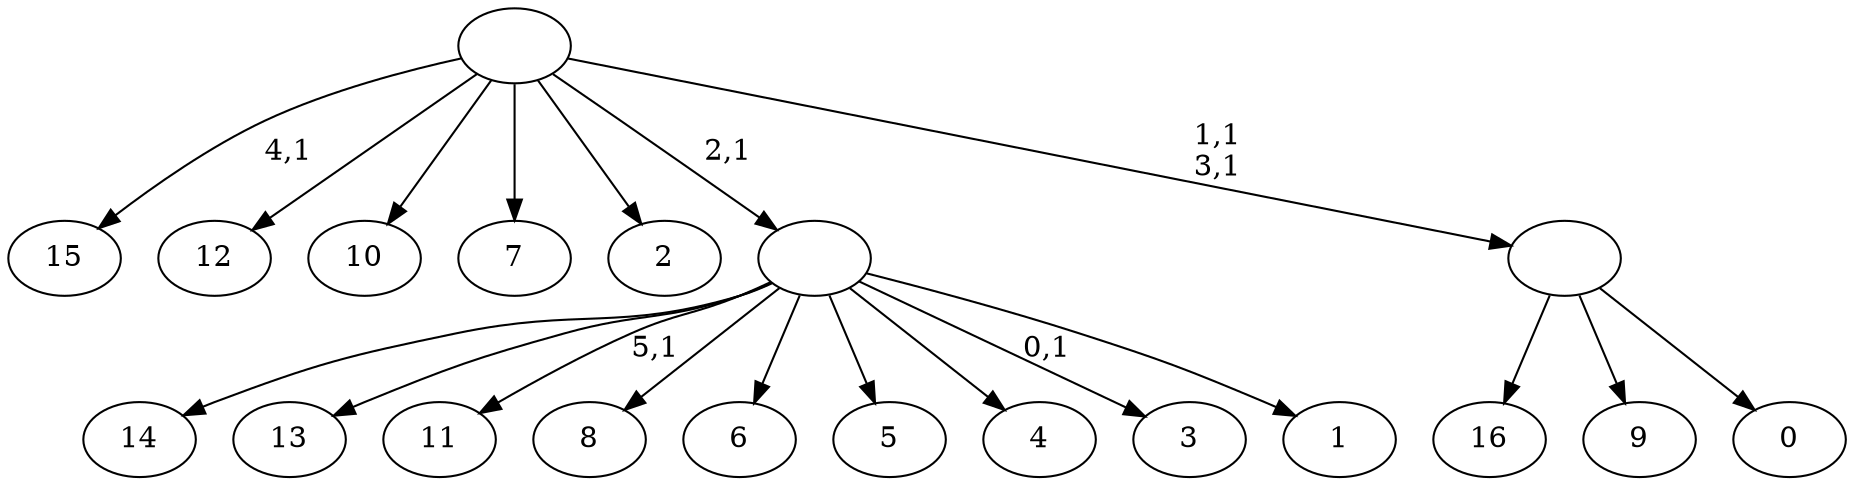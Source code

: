 digraph T {
	23 [label="16"]
	22 [label="15"]
	20 [label="14"]
	19 [label="13"]
	18 [label="12"]
	17 [label="11"]
	15 [label="10"]
	14 [label="9"]
	13 [label="8"]
	12 [label="7"]
	11 [label="6"]
	10 [label="5"]
	9 [label="4"]
	8 [label="3"]
	6 [label="2"]
	5 [label="1"]
	4 [label=""]
	3 [label="0"]
	2 [label=""]
	0 [label=""]
	4 -> 8 [label="0,1"]
	4 -> 17 [label="5,1"]
	4 -> 20 [label=""]
	4 -> 19 [label=""]
	4 -> 13 [label=""]
	4 -> 11 [label=""]
	4 -> 10 [label=""]
	4 -> 9 [label=""]
	4 -> 5 [label=""]
	2 -> 23 [label=""]
	2 -> 14 [label=""]
	2 -> 3 [label=""]
	0 -> 2 [label="1,1\n3,1"]
	0 -> 22 [label="4,1"]
	0 -> 18 [label=""]
	0 -> 15 [label=""]
	0 -> 12 [label=""]
	0 -> 6 [label=""]
	0 -> 4 [label="2,1"]
}
